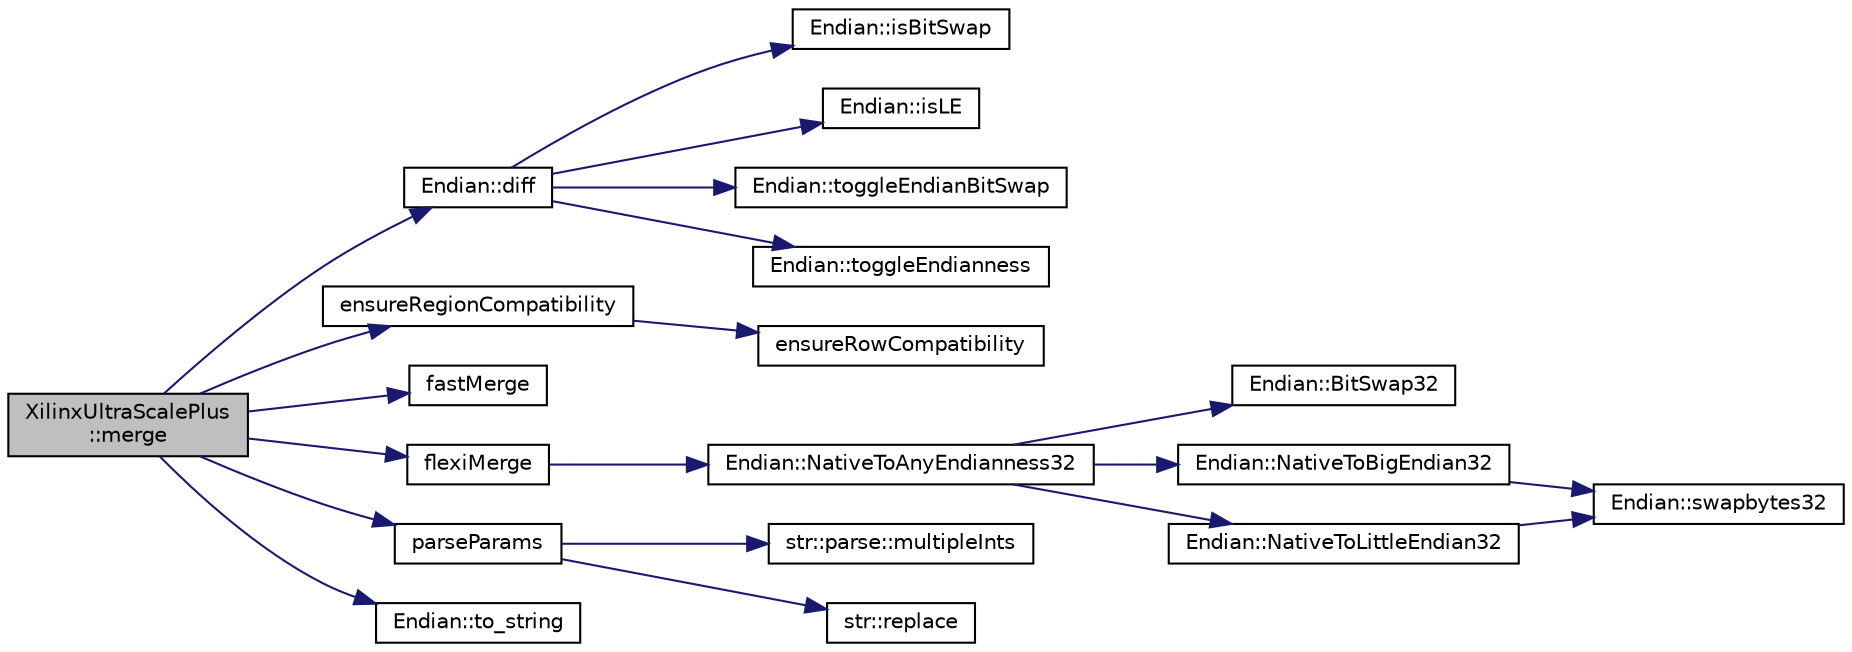 digraph "XilinxUltraScalePlus::merge"
{
 // INTERACTIVE_SVG=YES
 // LATEX_PDF_SIZE
  edge [fontname="Helvetica",fontsize="10",labelfontname="Helvetica",labelfontsize="10"];
  node [fontname="Helvetica",fontsize="10",shape=record];
  rankdir="LR";
  Node1 [label="XilinxUltraScalePlus\l::merge",height=0.2,width=0.4,color="black", fillcolor="grey75", style="filled", fontcolor="black",tooltip=" "];
  Node1 -> Node2 [color="midnightblue",fontsize="10",style="solid",fontname="Helvetica"];
  Node2 [label="Endian::diff",height=0.2,width=0.4,color="black", fillcolor="white", style="filled",URL="$namespaceEndian.html#adb5a175333bfc81edaee46e216cce009",tooltip=" "];
  Node2 -> Node3 [color="midnightblue",fontsize="10",style="solid",fontname="Helvetica"];
  Node3 [label="Endian::isBitSwap",height=0.2,width=0.4,color="black", fillcolor="white", style="filled",URL="$namespaceEndian.html#a0418cbe195a9aa09efd6f8e020bec98e",tooltip=" "];
  Node2 -> Node4 [color="midnightblue",fontsize="10",style="solid",fontname="Helvetica"];
  Node4 [label="Endian::isLE",height=0.2,width=0.4,color="black", fillcolor="white", style="filled",URL="$namespaceEndian.html#a2908cb68d06425c31c71fae71797cded",tooltip=" "];
  Node2 -> Node5 [color="midnightblue",fontsize="10",style="solid",fontname="Helvetica"];
  Node5 [label="Endian::toggleEndianBitSwap",height=0.2,width=0.4,color="black", fillcolor="white", style="filled",URL="$namespaceEndian.html#a4b0e3c09d2223c99001a39613b86f629",tooltip=" "];
  Node2 -> Node6 [color="midnightblue",fontsize="10",style="solid",fontname="Helvetica"];
  Node6 [label="Endian::toggleEndianness",height=0.2,width=0.4,color="black", fillcolor="white", style="filled",URL="$namespaceEndian.html#a839576793bc5465bbdf7019b924c0ef8",tooltip=" "];
  Node1 -> Node7 [color="midnightblue",fontsize="10",style="solid",fontname="Helvetica"];
  Node7 [label="ensureRegionCompatibility",height=0.2,width=0.4,color="black", fillcolor="white", style="filled",URL="$inlineMerge_8h.html#a21b2f80d255010a452775ec6630ace63",tooltip=" "];
  Node7 -> Node8 [color="midnightblue",fontsize="10",style="solid",fontname="Helvetica"];
  Node8 [label="ensureRowCompatibility",height=0.2,width=0.4,color="black", fillcolor="white", style="filled",URL="$inlineMerge_8h.html#ae484ad8fc3755dab5e1b60c1c8fe9a49",tooltip=" "];
  Node1 -> Node9 [color="midnightblue",fontsize="10",style="solid",fontname="Helvetica"];
  Node9 [label="fastMerge",height=0.2,width=0.4,color="black", fillcolor="white", style="filled",URL="$inlineMerge_8h.html#a60e696e93576686d147a4e08f3f8832c",tooltip=" "];
  Node1 -> Node10 [color="midnightblue",fontsize="10",style="solid",fontname="Helvetica"];
  Node10 [label="flexiMerge",height=0.2,width=0.4,color="black", fillcolor="white", style="filled",URL="$inlineMerge_8h.html#a9084d1ae1d290296542b624c5fd2fa1d",tooltip=" "];
  Node10 -> Node11 [color="midnightblue",fontsize="10",style="solid",fontname="Helvetica"];
  Node11 [label="Endian::NativeToAnyEndianness32",height=0.2,width=0.4,color="black", fillcolor="white", style="filled",URL="$namespaceEndian.html#a6e3f14d2195a9979513e9a7b87e24847",tooltip=" "];
  Node11 -> Node12 [color="midnightblue",fontsize="10",style="solid",fontname="Helvetica"];
  Node12 [label="Endian::BitSwap32",height=0.2,width=0.4,color="black", fillcolor="white", style="filled",URL="$namespaceEndian.html#abaf85e5d8d9641e35ffb4a5bcfc37f84",tooltip=" "];
  Node11 -> Node13 [color="midnightblue",fontsize="10",style="solid",fontname="Helvetica"];
  Node13 [label="Endian::NativeToBigEndian32",height=0.2,width=0.4,color="black", fillcolor="white", style="filled",URL="$namespaceEndian.html#a7cd80b2cb2ed674196a68549c8489f88",tooltip=" "];
  Node13 -> Node14 [color="midnightblue",fontsize="10",style="solid",fontname="Helvetica"];
  Node14 [label="Endian::swapbytes32",height=0.2,width=0.4,color="black", fillcolor="white", style="filled",URL="$namespaceEndian.html#a7c0178c39449483c29a1a305d0a73606",tooltip=" "];
  Node11 -> Node15 [color="midnightblue",fontsize="10",style="solid",fontname="Helvetica"];
  Node15 [label="Endian::NativeToLittleEndian32",height=0.2,width=0.4,color="black", fillcolor="white", style="filled",URL="$namespaceEndian.html#a4ef36a4fee2f667cf8ac3f67017716bb",tooltip=" "];
  Node15 -> Node14 [color="midnightblue",fontsize="10",style="solid",fontname="Helvetica"];
  Node1 -> Node16 [color="midnightblue",fontsize="10",style="solid",fontname="Helvetica"];
  Node16 [label="parseParams",height=0.2,width=0.4,color="black", fillcolor="white", style="filled",URL="$inlineParseParams_8h.html#a967f262c6d693437c133031f378de01c",tooltip=" "];
  Node16 -> Node17 [color="midnightblue",fontsize="10",style="solid",fontname="Helvetica"];
  Node17 [label="str::parse::multipleInts",height=0.2,width=0.4,color="black", fillcolor="white", style="filled",URL="$namespacestr_1_1parse.html#af4246fb05f8a85ef7316146a8fc49276",tooltip=" "];
  Node16 -> Node18 [color="midnightblue",fontsize="10",style="solid",fontname="Helvetica"];
  Node18 [label="str::replace",height=0.2,width=0.4,color="black", fillcolor="white", style="filled",URL="$namespacestr.html#a2d2adf32604f4236cf7b7ca879653fec",tooltip="Replaces all instances of oldChar in string str with newChar and returns the resulting string."];
  Node1 -> Node19 [color="midnightblue",fontsize="10",style="solid",fontname="Helvetica"];
  Node19 [label="Endian::to_string",height=0.2,width=0.4,color="black", fillcolor="white", style="filled",URL="$namespaceEndian.html#a902308bd860c14813fea8a4d3607d7a0",tooltip=" "];
}
